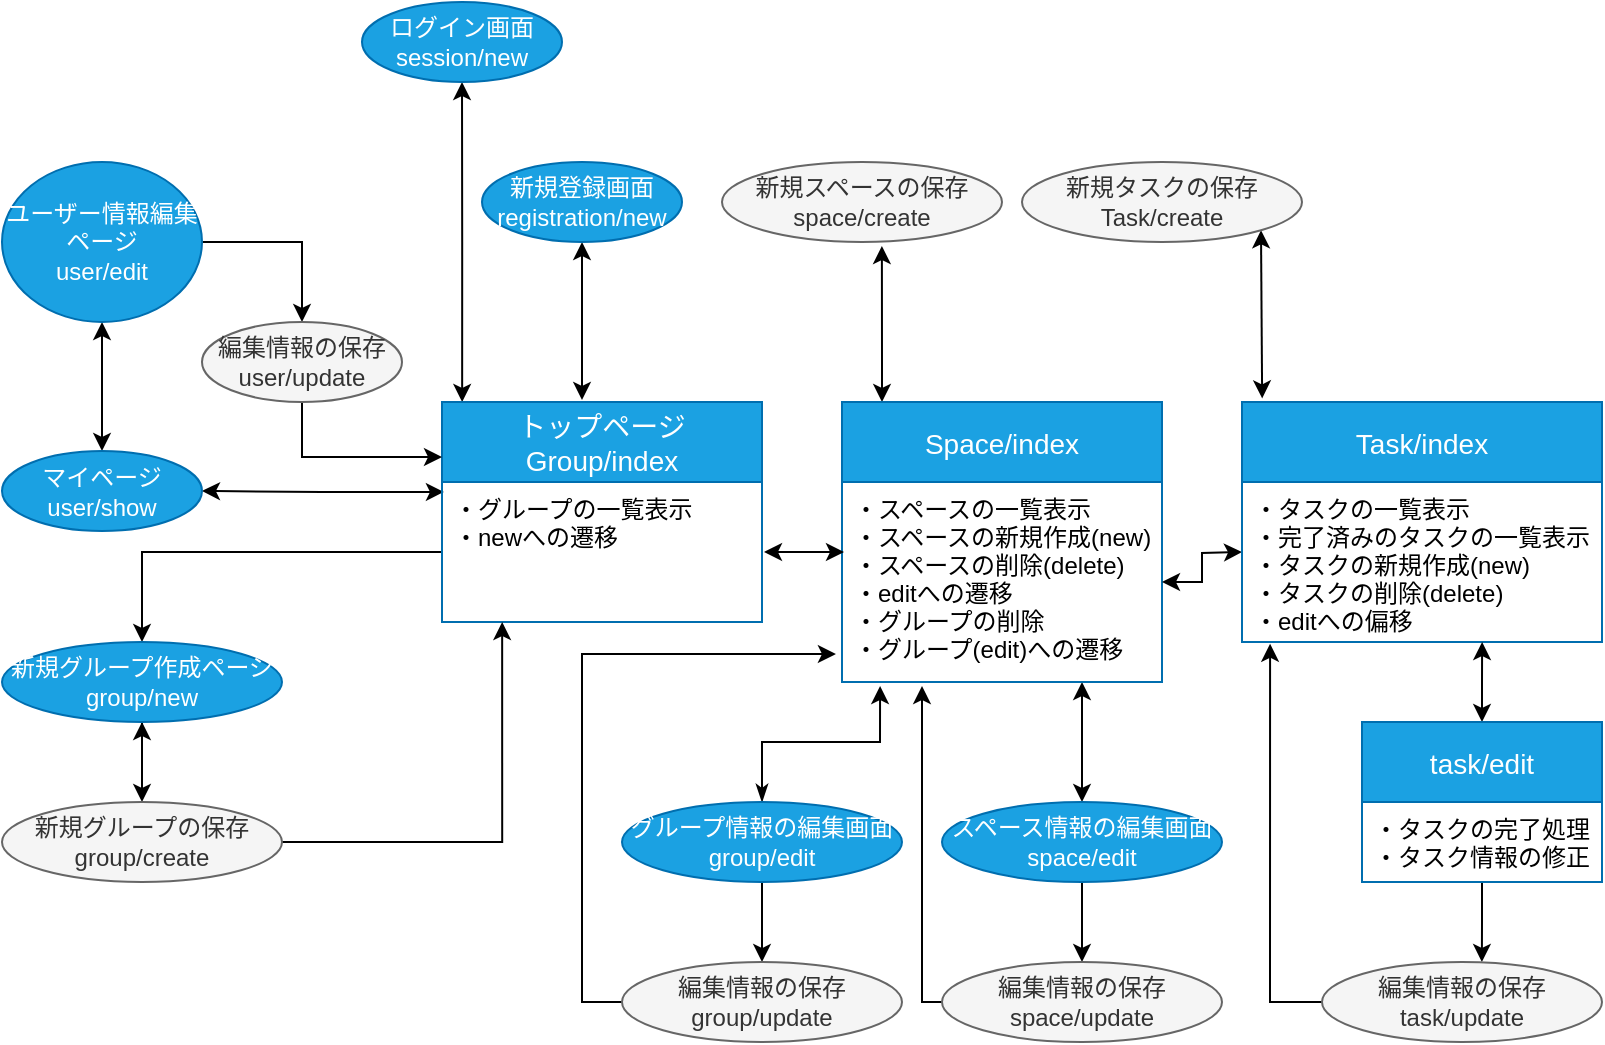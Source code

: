 <mxfile>
    <diagram id="7wzxexcvEl_biFeVfQ8z" name="ページ1">
        <mxGraphModel dx="621" dy="539" grid="1" gridSize="10" guides="1" tooltips="1" connect="1" arrows="1" fold="1" page="1" pageScale="1" pageWidth="827" pageHeight="1169" math="0" shadow="0">
            <root>
                <mxCell id="0"/>
                <mxCell id="1" parent="0"/>
                <mxCell id="5" style="edgeStyle=orthogonalEdgeStyle;rounded=0;orthogonalLoop=1;jettySize=auto;html=1;entryX=1;entryY=0.5;entryDx=0;entryDy=0;startArrow=classic;startFill=1;exitX=0.006;exitY=0.071;exitDx=0;exitDy=0;exitPerimeter=0;" parent="1" source="36" target="3" edge="1">
                    <mxGeometry relative="1" as="geometry">
                        <mxPoint x="240" y="540" as="sourcePoint"/>
                        <Array as="points"/>
                    </mxGeometry>
                </mxCell>
                <mxCell id="6" style="edgeStyle=orthogonalEdgeStyle;rounded=0;orthogonalLoop=1;jettySize=auto;html=1;exitX=0.063;exitY=0;exitDx=0;exitDy=0;startArrow=classic;startFill=1;exitPerimeter=0;entryX=0.5;entryY=1;entryDx=0;entryDy=0;" parent="1" source="35" target="4" edge="1">
                    <mxGeometry relative="1" as="geometry">
                        <Array as="points"/>
                        <mxPoint x="267" y="519" as="sourcePoint"/>
                        <mxPoint x="250" y="370" as="targetPoint"/>
                    </mxGeometry>
                </mxCell>
                <mxCell id="11" style="edgeStyle=orthogonalEdgeStyle;rounded=0;orthogonalLoop=1;jettySize=auto;html=1;entryX=0.5;entryY=1;entryDx=0;entryDy=0;startArrow=classic;startFill=1;" parent="1" target="10" edge="1">
                    <mxGeometry relative="1" as="geometry">
                        <mxPoint x="310" y="519" as="sourcePoint"/>
                        <Array as="points">
                            <mxPoint x="310" y="519"/>
                        </Array>
                    </mxGeometry>
                </mxCell>
                <mxCell id="33" style="edgeStyle=orthogonalEdgeStyle;rounded=0;orthogonalLoop=1;jettySize=auto;html=1;startArrow=none;startFill=0;entryX=0.5;entryY=0;entryDx=0;entryDy=0;" parent="1" source="36" target="34" edge="1">
                    <mxGeometry relative="1" as="geometry">
                        <mxPoint x="290" y="620" as="targetPoint"/>
                        <mxPoint x="290" y="660" as="sourcePoint"/>
                        <Array as="points">
                            <mxPoint x="90" y="595"/>
                        </Array>
                    </mxGeometry>
                </mxCell>
                <mxCell id="78" style="edgeStyle=orthogonalEdgeStyle;rounded=0;orthogonalLoop=1;jettySize=auto;html=1;exitX=0.5;exitY=0;exitDx=0;exitDy=0;entryX=0.5;entryY=1;entryDx=0;entryDy=0;startArrow=classic;startFill=1;" parent="1" source="3" target="76" edge="1">
                    <mxGeometry relative="1" as="geometry"/>
                </mxCell>
                <mxCell id="3" value="マイページ&lt;br&gt;user/show" style="ellipse;whiteSpace=wrap;html=1;align=center;fillColor=#1ba1e2;strokeColor=#006EAF;fontColor=#ffffff;" parent="1" vertex="1">
                    <mxGeometry x="20" y="544.5" width="100" height="40" as="geometry"/>
                </mxCell>
                <mxCell id="4" value="ログイン画面&lt;br&gt;session/new" style="ellipse;whiteSpace=wrap;html=1;align=center;fillColor=#1ba1e2;strokeColor=#006EAF;fontColor=#ffffff;" parent="1" vertex="1">
                    <mxGeometry x="200" y="320" width="100" height="40" as="geometry"/>
                </mxCell>
                <mxCell id="10" value="新規登録画面&lt;br&gt;registration/new" style="ellipse;whiteSpace=wrap;html=1;align=center;fillColor=#1ba1e2;strokeColor=#006EAF;fontColor=#ffffff;" parent="1" vertex="1">
                    <mxGeometry x="260" y="400" width="100" height="40" as="geometry"/>
                </mxCell>
                <mxCell id="82" style="edgeStyle=orthogonalEdgeStyle;rounded=0;orthogonalLoop=1;jettySize=auto;html=1;startArrow=none;startFill=0;" parent="1" source="34" edge="1">
                    <mxGeometry relative="1" as="geometry">
                        <mxPoint x="90" y="680" as="targetPoint"/>
                    </mxGeometry>
                </mxCell>
                <mxCell id="84" value="" style="edgeStyle=orthogonalEdgeStyle;rounded=0;orthogonalLoop=1;jettySize=auto;html=1;" edge="1" parent="1" source="34" target="81">
                    <mxGeometry relative="1" as="geometry">
                        <Array as="points">
                            <mxPoint x="90" y="720"/>
                            <mxPoint x="90" y="720"/>
                        </Array>
                    </mxGeometry>
                </mxCell>
                <mxCell id="34" value="新規グループ作成ページ&lt;br&gt;group/new" style="ellipse;whiteSpace=wrap;html=1;align=center;fillColor=#1ba1e2;strokeColor=#006EAF;fontColor=#ffffff;" parent="1" vertex="1">
                    <mxGeometry x="20" y="640" width="140" height="40" as="geometry"/>
                </mxCell>
                <mxCell id="35" value="トップページ&#10;Group/index" style="swimlane;fontStyle=0;childLayout=stackLayout;horizontal=1;startSize=40;horizontalStack=0;resizeParent=1;resizeParentMax=0;resizeLast=0;collapsible=1;marginBottom=0;align=center;fontSize=14;fillColor=#1ba1e2;strokeColor=#006EAF;fontColor=#ffffff;" parent="1" vertex="1">
                    <mxGeometry x="240" y="520" width="160" height="110" as="geometry"/>
                </mxCell>
                <mxCell id="36" value="・グループの一覧表示&#10;・newへの遷移" style="text;strokeColor=none;fillColor=none;spacingLeft=4;spacingRight=4;overflow=hidden;rotatable=0;points=[[0,0.5],[1,0.5]];portConstraint=eastwest;fontSize=12;" parent="35" vertex="1">
                    <mxGeometry y="40" width="160" height="70" as="geometry"/>
                </mxCell>
                <mxCell id="53" style="edgeStyle=orthogonalEdgeStyle;rounded=0;orthogonalLoop=1;jettySize=auto;html=1;startArrow=classic;startFill=1;entryX=0.5;entryY=0;entryDx=0;entryDy=0;exitX=0.75;exitY=1;exitDx=0;exitDy=0;exitPerimeter=0;" parent="1" source="41" edge="1" target="54">
                    <mxGeometry relative="1" as="geometry">
                        <mxPoint x="520" y="660" as="targetPoint"/>
                    </mxGeometry>
                </mxCell>
                <mxCell id="73" style="edgeStyle=orthogonalEdgeStyle;rounded=0;orthogonalLoop=1;jettySize=auto;html=1;startArrow=classic;startFill=1;entryX=0.571;entryY=1.05;entryDx=0;entryDy=0;entryPerimeter=0;" parent="1" source="40" target="61" edge="1">
                    <mxGeometry relative="1" as="geometry">
                        <mxPoint x="459" y="443" as="targetPoint"/>
                        <Array as="points">
                            <mxPoint x="460" y="500"/>
                            <mxPoint x="460" y="500"/>
                        </Array>
                    </mxGeometry>
                </mxCell>
                <mxCell id="40" value="Space/index" style="swimlane;fontStyle=0;childLayout=stackLayout;horizontal=1;startSize=40;horizontalStack=0;resizeParent=1;resizeParentMax=0;resizeLast=0;collapsible=1;marginBottom=0;align=center;fontSize=14;fillColor=#1ba1e2;strokeColor=#006EAF;fontColor=#ffffff;" parent="1" vertex="1">
                    <mxGeometry x="440" y="520" width="160" height="140" as="geometry">
                        <mxRectangle x="440" y="520" width="110" height="40" as="alternateBounds"/>
                    </mxGeometry>
                </mxCell>
                <mxCell id="41" value="・スペースの一覧表示&#10;・スペースの新規作成(new)&#10;・スペースの削除(delete)&#10;・editへの遷移&#10;・グループの削除&#10;・グループ(edit)への遷移" style="text;strokeColor=none;fillColor=none;spacingLeft=4;spacingRight=4;overflow=hidden;rotatable=0;points=[[0,0.5],[1,0.5]];portConstraint=eastwest;fontSize=12;" parent="40" vertex="1">
                    <mxGeometry y="40" width="160" height="100" as="geometry"/>
                </mxCell>
                <mxCell id="44" style="edgeStyle=orthogonalEdgeStyle;rounded=0;orthogonalLoop=1;jettySize=auto;html=1;exitX=0.5;exitY=0;exitDx=0;exitDy=0;entryX=0.119;entryY=1.02;entryDx=0;entryDy=0;entryPerimeter=0;startArrow=classicThin;startFill=1;" parent="1" source="43" target="41" edge="1">
                    <mxGeometry relative="1" as="geometry">
                        <Array as="points">
                            <mxPoint x="400" y="690"/>
                            <mxPoint x="459" y="690"/>
                        </Array>
                    </mxGeometry>
                </mxCell>
                <mxCell id="46" style="edgeStyle=orthogonalEdgeStyle;rounded=0;orthogonalLoop=1;jettySize=auto;html=1;exitX=0.5;exitY=1;exitDx=0;exitDy=0;entryX=0.5;entryY=0;entryDx=0;entryDy=0;startArrow=none;startFill=0;" parent="1" source="43" target="45" edge="1">
                    <mxGeometry relative="1" as="geometry"/>
                </mxCell>
                <mxCell id="43" value="グループ情報の編集画面&lt;br&gt;group/edit" style="ellipse;whiteSpace=wrap;html=1;align=center;fillColor=#1ba1e2;strokeColor=#006EAF;fontColor=#ffffff;" parent="1" vertex="1">
                    <mxGeometry x="330" y="720" width="140" height="40" as="geometry"/>
                </mxCell>
                <mxCell id="47" style="edgeStyle=orthogonalEdgeStyle;rounded=0;orthogonalLoop=1;jettySize=auto;html=1;exitX=0;exitY=0.5;exitDx=0;exitDy=0;entryX=-0.019;entryY=0.86;entryDx=0;entryDy=0;entryPerimeter=0;startArrow=none;startFill=0;" parent="1" source="45" target="41" edge="1">
                    <mxGeometry relative="1" as="geometry">
                        <Array as="points">
                            <mxPoint x="310" y="820"/>
                            <mxPoint x="310" y="646"/>
                        </Array>
                    </mxGeometry>
                </mxCell>
                <mxCell id="45" value="編集情報の保存&lt;br&gt;group/update" style="ellipse;whiteSpace=wrap;html=1;align=center;fillColor=#f5f5f5;strokeColor=#666666;fontColor=#333333;" parent="1" vertex="1">
                    <mxGeometry x="330" y="800" width="140" height="40" as="geometry"/>
                </mxCell>
                <mxCell id="58" style="edgeStyle=orthogonalEdgeStyle;rounded=0;orthogonalLoop=1;jettySize=auto;html=1;exitX=0.5;exitY=1;exitDx=0;exitDy=0;entryX=0.5;entryY=0;entryDx=0;entryDy=0;startArrow=none;startFill=0;" parent="1" source="54" target="56" edge="1">
                    <mxGeometry relative="1" as="geometry"/>
                </mxCell>
                <mxCell id="54" value="スペース情報の編集画面&lt;br&gt;space/edit" style="ellipse;whiteSpace=wrap;html=1;align=center;fillColor=#1ba1e2;strokeColor=#006EAF;fontColor=#ffffff;" parent="1" vertex="1">
                    <mxGeometry x="490" y="720" width="140" height="40" as="geometry"/>
                </mxCell>
                <mxCell id="55" style="edgeStyle=orthogonalEdgeStyle;rounded=0;orthogonalLoop=1;jettySize=auto;html=1;startArrow=classic;startFill=1;" parent="1" edge="1">
                    <mxGeometry relative="1" as="geometry">
                        <mxPoint x="401" y="595" as="sourcePoint"/>
                        <mxPoint x="441" y="595" as="targetPoint"/>
                        <Array as="points">
                            <mxPoint x="401" y="595"/>
                            <mxPoint x="441" y="595"/>
                        </Array>
                    </mxGeometry>
                </mxCell>
                <mxCell id="59" style="edgeStyle=orthogonalEdgeStyle;rounded=0;orthogonalLoop=1;jettySize=auto;html=1;exitX=0;exitY=0.5;exitDx=0;exitDy=0;startArrow=none;startFill=0;entryX=0.25;entryY=1.02;entryDx=0;entryDy=0;entryPerimeter=0;" parent="1" source="56" target="41" edge="1">
                    <mxGeometry relative="1" as="geometry">
                        <mxPoint x="458" y="661" as="targetPoint"/>
                        <Array as="points">
                            <mxPoint x="480" y="820"/>
                        </Array>
                    </mxGeometry>
                </mxCell>
                <mxCell id="56" value="編集情報の保存&lt;br&gt;space/update" style="ellipse;whiteSpace=wrap;html=1;align=center;fillColor=#f5f5f5;strokeColor=#666666;fontColor=#333333;" parent="1" vertex="1">
                    <mxGeometry x="490" y="800" width="140" height="40" as="geometry"/>
                </mxCell>
                <mxCell id="61" value="新規スペースの保存&lt;br&gt;space/create" style="ellipse;whiteSpace=wrap;html=1;align=center;fillColor=#f5f5f5;strokeColor=#666666;fontColor=#333333;" parent="1" vertex="1">
                    <mxGeometry x="380" y="400" width="140" height="40" as="geometry"/>
                </mxCell>
                <mxCell id="62" style="edgeStyle=orthogonalEdgeStyle;rounded=0;orthogonalLoop=1;jettySize=auto;html=1;exitX=1;exitY=0.5;exitDx=0;exitDy=0;startArrow=classic;startFill=1;" parent="1" source="41" edge="1">
                    <mxGeometry relative="1" as="geometry">
                        <mxPoint x="640" y="595" as="targetPoint"/>
                    </mxGeometry>
                </mxCell>
                <mxCell id="75" style="edgeStyle=orthogonalEdgeStyle;rounded=0;orthogonalLoop=1;jettySize=auto;html=1;entryX=1;entryY=1;entryDx=0;entryDy=0;startArrow=classic;startFill=1;exitX=0.056;exitY=-0.015;exitDx=0;exitDy=0;exitPerimeter=0;" parent="1" source="63" target="66" edge="1">
                    <mxGeometry relative="1" as="geometry">
                        <mxPoint x="680" y="480" as="sourcePoint"/>
                        <Array as="points">
                            <mxPoint x="649" y="518"/>
                        </Array>
                    </mxGeometry>
                </mxCell>
                <mxCell id="63" value="Task/index" style="swimlane;fontStyle=0;childLayout=stackLayout;horizontal=1;startSize=40;horizontalStack=0;resizeParent=1;resizeParentMax=0;resizeLast=0;collapsible=1;marginBottom=0;align=center;fontSize=14;fillColor=#1ba1e2;strokeColor=#006EAF;fontColor=#ffffff;" parent="1" vertex="1">
                    <mxGeometry x="640" y="520" width="180" height="120" as="geometry">
                        <mxRectangle x="440" y="520" width="110" height="40" as="alternateBounds"/>
                    </mxGeometry>
                </mxCell>
                <mxCell id="64" value="・タスクの一覧表示&#10;・完了済みのタスクの一覧表示&#10;・タスクの新規作成(new)&#10;・タスクの削除(delete)&#10;・editへの偏移" style="text;strokeColor=none;fillColor=none;spacingLeft=4;spacingRight=4;overflow=hidden;rotatable=0;points=[[0,0.5],[1,0.5]];portConstraint=eastwest;fontSize=12;" parent="63" vertex="1">
                    <mxGeometry y="40" width="180" height="80" as="geometry"/>
                </mxCell>
                <mxCell id="66" value="新規タスクの保存&lt;br&gt;Task/create" style="ellipse;whiteSpace=wrap;html=1;align=center;fillColor=#f5f5f5;strokeColor=#666666;fontColor=#333333;" parent="1" vertex="1">
                    <mxGeometry x="530" y="400" width="140" height="40" as="geometry"/>
                </mxCell>
                <mxCell id="69" style="edgeStyle=orthogonalEdgeStyle;rounded=0;orthogonalLoop=1;jettySize=auto;html=1;entryX=0.667;entryY=1;entryDx=0;entryDy=0;entryPerimeter=0;startArrow=classic;startFill=1;" parent="1" source="67" target="64" edge="1">
                    <mxGeometry relative="1" as="geometry"/>
                </mxCell>
                <mxCell id="71" style="edgeStyle=orthogonalEdgeStyle;rounded=0;orthogonalLoop=1;jettySize=auto;html=1;entryX=0.571;entryY=0;entryDx=0;entryDy=0;entryPerimeter=0;startArrow=none;startFill=0;" parent="1" source="67" target="70" edge="1">
                    <mxGeometry relative="1" as="geometry"/>
                </mxCell>
                <mxCell id="67" value="task/edit" style="swimlane;fontStyle=0;childLayout=stackLayout;horizontal=1;startSize=40;horizontalStack=0;resizeParent=1;resizeParentMax=0;resizeLast=0;collapsible=1;marginBottom=0;align=center;fontSize=14;fillColor=#1ba1e2;strokeColor=#006EAF;fontColor=#ffffff;" parent="1" vertex="1">
                    <mxGeometry x="700" y="680" width="120" height="80" as="geometry">
                        <mxRectangle x="440" y="520" width="110" height="40" as="alternateBounds"/>
                    </mxGeometry>
                </mxCell>
                <mxCell id="68" value="・タスクの完了処理&#10;・タスク情報の修正" style="text;strokeColor=none;fillColor=none;spacingLeft=4;spacingRight=4;overflow=hidden;rotatable=0;points=[[0,0.5],[1,0.5]];portConstraint=eastwest;fontSize=12;" parent="67" vertex="1">
                    <mxGeometry y="40" width="120" height="40" as="geometry"/>
                </mxCell>
                <mxCell id="72" style="edgeStyle=orthogonalEdgeStyle;rounded=0;orthogonalLoop=1;jettySize=auto;html=1;exitX=0;exitY=0.5;exitDx=0;exitDy=0;entryX=0.078;entryY=1.011;entryDx=0;entryDy=0;entryPerimeter=0;startArrow=none;startFill=0;" parent="1" source="70" target="64" edge="1">
                    <mxGeometry relative="1" as="geometry"/>
                </mxCell>
                <mxCell id="70" value="編集情報の保存&lt;br&gt;task/update" style="ellipse;whiteSpace=wrap;html=1;align=center;fillColor=#f5f5f5;strokeColor=#666666;fontColor=#333333;" parent="1" vertex="1">
                    <mxGeometry x="680" y="800" width="140" height="40" as="geometry"/>
                </mxCell>
                <mxCell id="79" style="edgeStyle=orthogonalEdgeStyle;rounded=0;orthogonalLoop=1;jettySize=auto;html=1;startArrow=none;startFill=0;entryX=0.5;entryY=0;entryDx=0;entryDy=0;" parent="1" source="76" target="77" edge="1">
                    <mxGeometry relative="1" as="geometry">
                        <mxPoint x="180" y="460" as="targetPoint"/>
                        <Array as="points">
                            <mxPoint x="170" y="440"/>
                        </Array>
                    </mxGeometry>
                </mxCell>
                <mxCell id="76" value="ユーザー情報編集ページ&lt;br&gt;user/edit" style="ellipse;whiteSpace=wrap;html=1;align=center;fillColor=#1ba1e2;strokeColor=#006EAF;fontColor=#ffffff;" parent="1" vertex="1">
                    <mxGeometry x="20" y="400" width="100" height="80" as="geometry"/>
                </mxCell>
                <mxCell id="80" style="edgeStyle=orthogonalEdgeStyle;rounded=0;orthogonalLoop=1;jettySize=auto;html=1;exitX=0.5;exitY=1;exitDx=0;exitDy=0;entryX=0;entryY=0.25;entryDx=0;entryDy=0;startArrow=none;startFill=0;" parent="1" source="77" target="35" edge="1">
                    <mxGeometry relative="1" as="geometry"/>
                </mxCell>
                <mxCell id="77" value="編集情報の保存&lt;br&gt;user/update" style="ellipse;whiteSpace=wrap;html=1;align=center;strokeColor=#666666;fillColor=#f5f5f5;fontColor=#333333;" parent="1" vertex="1">
                    <mxGeometry x="120" y="480" width="100" height="40" as="geometry"/>
                </mxCell>
                <mxCell id="83" style="edgeStyle=orthogonalEdgeStyle;rounded=0;orthogonalLoop=1;jettySize=auto;html=1;entryX=0.188;entryY=1;entryDx=0;entryDy=0;entryPerimeter=0;startArrow=none;startFill=0;exitX=1;exitY=0.5;exitDx=0;exitDy=0;" parent="1" source="81" target="36" edge="1">
                    <mxGeometry relative="1" as="geometry">
                        <Array as="points">
                            <mxPoint x="270" y="740"/>
                        </Array>
                    </mxGeometry>
                </mxCell>
                <mxCell id="81" value="新規グループの保存&lt;br&gt;group/create" style="ellipse;whiteSpace=wrap;html=1;align=center;fillColor=#f5f5f5;strokeColor=#666666;fontColor=#333333;" parent="1" vertex="1">
                    <mxGeometry x="20" y="720" width="140" height="40" as="geometry"/>
                </mxCell>
            </root>
        </mxGraphModel>
    </diagram>
</mxfile>